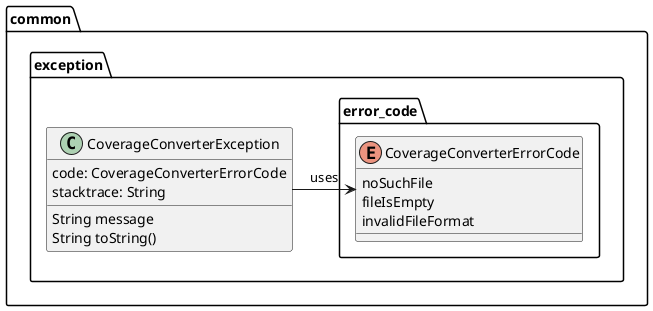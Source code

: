 @startuml converter_exception_class_diagram


package common.exception {
    class CoverageConverterException{
        code: CoverageConverterErrorCode
        stacktrace: String
        {method} String message
        String toString()
    }


    package error_code {
        enum CoverageConverterErrorCode {
            noSuchFile
            fileIsEmpty
            invalidFileFormat
        }
    }

}


CoverageConverterException -> CoverageConverterErrorCode : uses

@enduml
